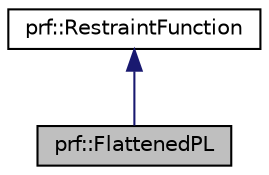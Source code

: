digraph "prf::FlattenedPL"
{
  bgcolor="transparent";
  edge [fontname="Helvetica",fontsize="10",labelfontname="Helvetica",labelfontsize="10"];
  node [fontname="Helvetica",fontsize="10",shape=record];
  Node1 [label="prf::FlattenedPL",height=0.2,width=0.4,color="black", fillcolor="grey75", style="filled" fontcolor="black"];
  Node2 -> Node1 [dir="back",color="midnightblue",fontsize="10",style="solid",fontname="Helvetica"];
  Node2 [label="prf::RestraintFunction",height=0.2,width=0.4,color="black",URL="$classprf_1_1RestraintFunction.html",tooltip="Simple harmonic potential well for arbitrary variable."];
}
